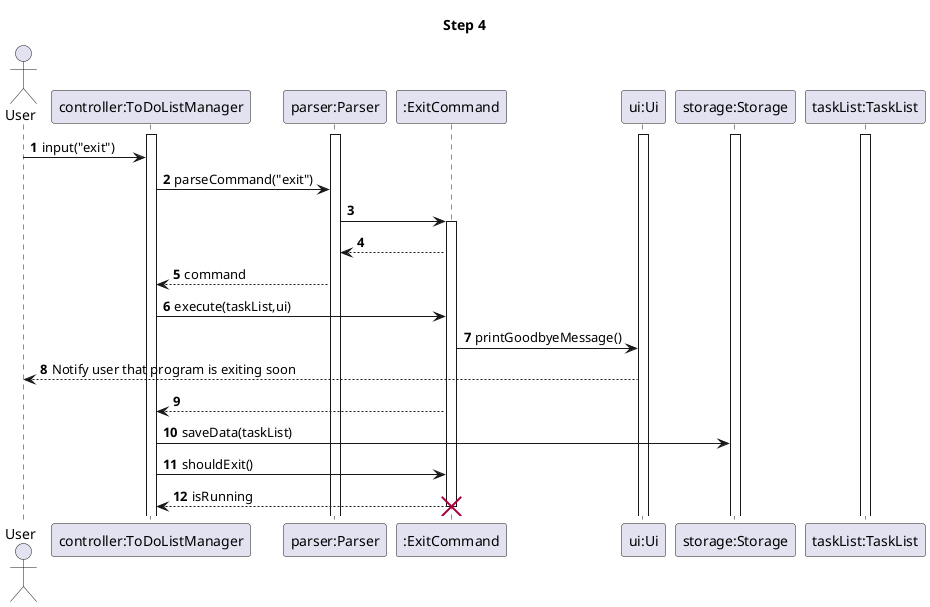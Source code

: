 @startuml
'https://plantuml.com/sequence-diagram

autonumber
actor User
participant "controller:ToDoListManager" as ToDoListManager
participant "parser:Parser" as Parser
participant ":ExitCommand" as ExitCommand
participant "ui:Ui" as Ui
participant "storage:Storage" as Storage
participant "taskList:TaskList" as TaskList

title Step 4
activate Storage
activate ToDoListManager
activate Parser
activate TaskList
activate Ui
User -> ToDoListManager:input("exit")
ToDoListManager -> Parser:parseCommand("exit")

Parser -> ExitCommand
activate ExitCommand
Parser <-- ExitCommand
ToDoListManager <-- Parser:command
ToDoListManager -> ExitCommand:execute(taskList,ui)
ExitCommand -> Ui:printGoodbyeMessage()
Ui --> User:Notify user that program is exiting soon
ToDoListManager <-- ExitCommand

ToDoListManager -> Storage:saveData(taskList)
ToDoListManager -> ExitCommand:shouldExit()
ToDoListManager <-- ExitCommand:isRunning
destroy ExitCommand

@enduml